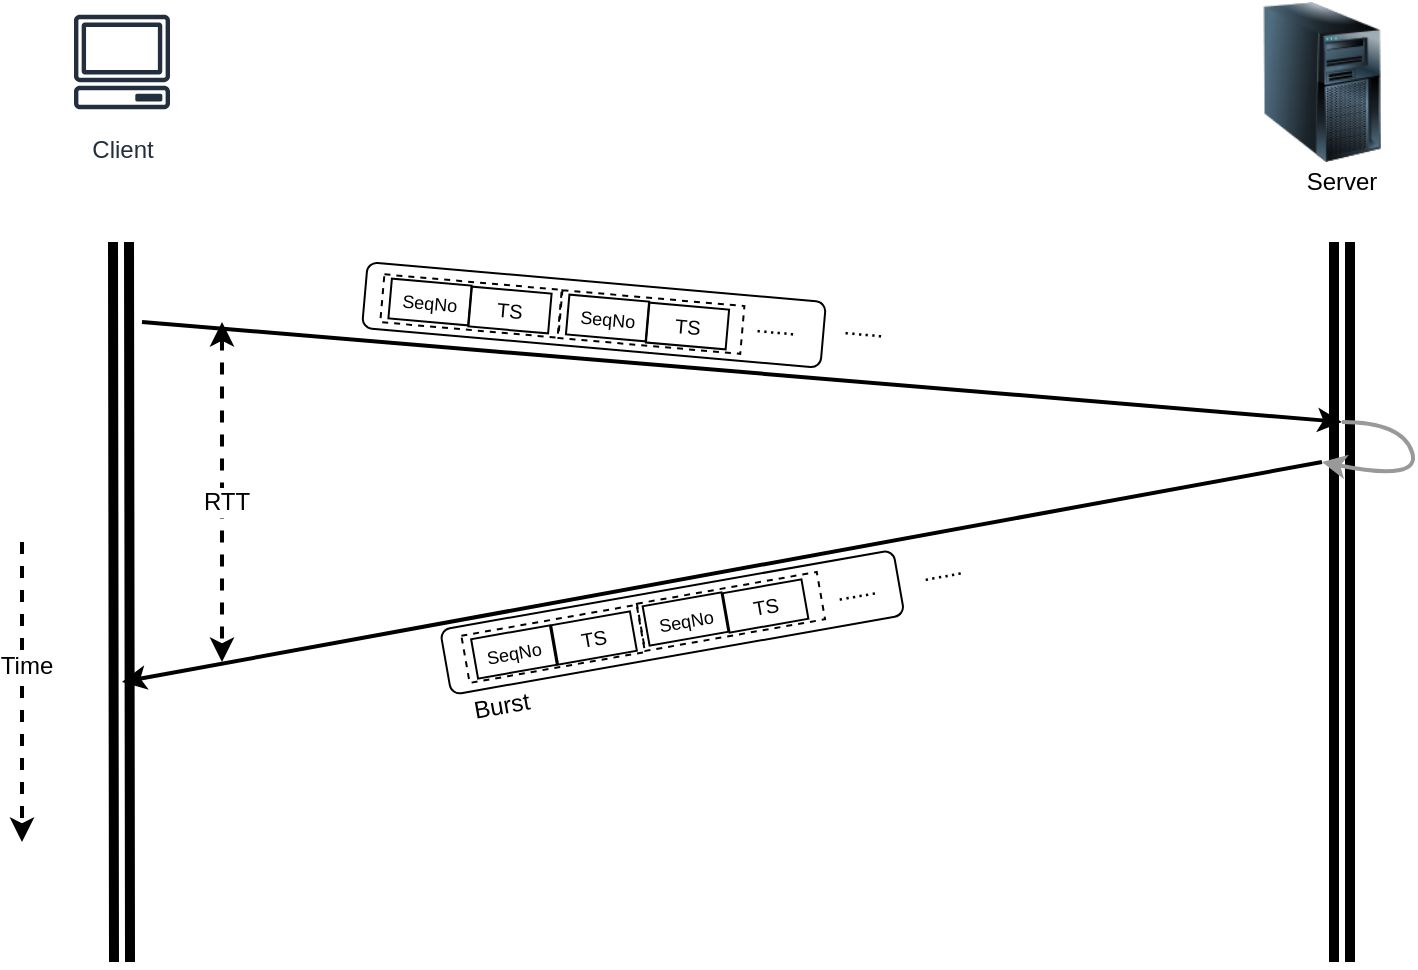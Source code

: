 <mxfile version="12.6.6" type="github">
  <diagram id="kYeky8b0LC1dGFlgTo5r" name="Page-1">
    <mxGraphModel dx="766" dy="1765" grid="1" gridSize="10" guides="1" tooltips="1" connect="1" arrows="1" fold="1" page="1" pageScale="1" pageWidth="850" pageHeight="1100" math="0" shadow="0">
      <root>
        <mxCell id="0"/>
        <mxCell id="1" parent="0"/>
        <mxCell id="nLx0mnERVW1Fyyu8IXdI-83" value="" style="rounded=0;whiteSpace=wrap;html=1;strokeColor=#000000;fillColor=none;rotation=350;dashed=1;" vertex="1" parent="1">
          <mxGeometry x="348.82" y="372.75" width="91.33" height="23.98" as="geometry"/>
        </mxCell>
        <mxCell id="nLx0mnERVW1Fyyu8IXdI-80" value="" style="rounded=0;whiteSpace=wrap;html=1;strokeColor=#000000;fillColor=none;rotation=350;dashed=1;" vertex="1" parent="1">
          <mxGeometry x="261.08" y="388.96" width="89" height="23.98" as="geometry"/>
        </mxCell>
        <mxCell id="nLx0mnERVW1Fyyu8IXdI-85" value="" style="rounded=1;whiteSpace=wrap;html=1;strokeColor=#000000;fillColor=none;rotation=350;" vertex="1" parent="1">
          <mxGeometry x="250.15" y="373.73" width="230" height="33" as="geometry"/>
        </mxCell>
        <mxCell id="nLx0mnERVW1Fyyu8IXdI-2" value="Client" style="outlineConnect=0;fontColor=#232F3E;gradientColor=none;strokeColor=#232F3E;fillColor=#ffffff;dashed=0;verticalLabelPosition=bottom;verticalAlign=top;align=center;html=1;fontSize=12;fontStyle=0;aspect=fixed;shape=mxgraph.aws4.resourceIcon;resIcon=mxgraph.aws4.client;" vertex="1" parent="1">
          <mxGeometry x="60" y="80" width="60" height="60" as="geometry"/>
        </mxCell>
        <mxCell id="nLx0mnERVW1Fyyu8IXdI-3" value="" style="image;html=1;labelBackgroundColor=#ffffff;image=img/lib/clip_art/computers/Server_Tower_128x128.png" vertex="1" parent="1">
          <mxGeometry x="650" y="80" width="80" height="80" as="geometry"/>
        </mxCell>
        <mxCell id="nLx0mnERVW1Fyyu8IXdI-4" value="" style="shape=link;html=1;strokeWidth=5;" edge="1" parent="1">
          <mxGeometry width="50" height="50" relative="1" as="geometry">
            <mxPoint x="90" y="560" as="sourcePoint"/>
            <mxPoint x="89.5" y="200" as="targetPoint"/>
          </mxGeometry>
        </mxCell>
        <mxCell id="nLx0mnERVW1Fyyu8IXdI-5" value="" style="shape=link;html=1;strokeWidth=5;" edge="1" parent="1">
          <mxGeometry width="50" height="50" relative="1" as="geometry">
            <mxPoint x="700" y="560" as="sourcePoint"/>
            <mxPoint x="700" y="200" as="targetPoint"/>
          </mxGeometry>
        </mxCell>
        <mxCell id="nLx0mnERVW1Fyyu8IXdI-6" value="Server" style="text;html=1;strokeColor=none;fillColor=none;align=center;verticalAlign=middle;whiteSpace=wrap;rounded=0;" vertex="1" parent="1">
          <mxGeometry x="680" y="160" width="40" height="20" as="geometry"/>
        </mxCell>
        <mxCell id="nLx0mnERVW1Fyyu8IXdI-7" value="" style="endArrow=classic;html=1;strokeWidth=2;" edge="1" parent="1">
          <mxGeometry width="50" height="50" relative="1" as="geometry">
            <mxPoint x="100" y="240" as="sourcePoint"/>
            <mxPoint x="700" y="290" as="targetPoint"/>
          </mxGeometry>
        </mxCell>
        <mxCell id="nLx0mnERVW1Fyyu8IXdI-8" value="" style="endArrow=classic;dashed=1;html=1;strokeWidth=2;endFill=1;" edge="1" parent="1">
          <mxGeometry width="50" height="50" relative="1" as="geometry">
            <mxPoint x="40" y="350" as="sourcePoint"/>
            <mxPoint x="40" y="500" as="targetPoint"/>
            <Array as="points"/>
          </mxGeometry>
        </mxCell>
        <mxCell id="nLx0mnERVW1Fyyu8IXdI-10" value="Time" style="text;html=1;align=center;verticalAlign=middle;resizable=0;points=[];labelBackgroundColor=#ffffff;" vertex="1" connectable="0" parent="nLx0mnERVW1Fyyu8IXdI-8">
          <mxGeometry x="-0.18" y="2" relative="1" as="geometry">
            <mxPoint as="offset"/>
          </mxGeometry>
        </mxCell>
        <mxCell id="nLx0mnERVW1Fyyu8IXdI-15" value="" style="endArrow=classic;html=1;strokeWidth=2;" edge="1" parent="1">
          <mxGeometry width="50" height="50" relative="1" as="geometry">
            <mxPoint x="690" y="310" as="sourcePoint"/>
            <mxPoint x="90" y="420" as="targetPoint"/>
          </mxGeometry>
        </mxCell>
        <mxCell id="nLx0mnERVW1Fyyu8IXdI-21" value="" style="endArrow=classic;dashed=1;html=1;strokeWidth=2;endFill=1;startArrow=classic;startFill=1;" edge="1" parent="1">
          <mxGeometry width="50" height="50" relative="1" as="geometry">
            <mxPoint x="140" y="240" as="sourcePoint"/>
            <mxPoint x="140" y="410" as="targetPoint"/>
            <Array as="points"/>
          </mxGeometry>
        </mxCell>
        <mxCell id="nLx0mnERVW1Fyyu8IXdI-22" value="RTT" style="text;html=1;align=center;verticalAlign=middle;resizable=0;points=[];labelBackgroundColor=#ffffff;" vertex="1" connectable="0" parent="nLx0mnERVW1Fyyu8IXdI-21">
          <mxGeometry x="-0.18" y="2" relative="1" as="geometry">
            <mxPoint y="20" as="offset"/>
          </mxGeometry>
        </mxCell>
        <mxCell id="nLx0mnERVW1Fyyu8IXdI-77" value="" style="curved=1;endArrow=classic;html=1;strokeWidth=2;strokeColor=#999999;" edge="1" parent="1">
          <mxGeometry width="50" height="50" relative="1" as="geometry">
            <mxPoint x="700" y="290" as="sourcePoint"/>
            <mxPoint x="690" y="310" as="targetPoint"/>
            <Array as="points">
              <mxPoint x="730" y="290"/>
              <mxPoint x="740" y="320"/>
            </Array>
          </mxGeometry>
        </mxCell>
        <mxCell id="nLx0mnERVW1Fyyu8IXdI-78" value="&lt;font style=&quot;font-size: 9px&quot;&gt;SeqNo&lt;/font&gt;" style="rounded=0;whiteSpace=wrap;html=1;strokeColor=#000000;fillColor=none;rotation=350;" vertex="1" parent="1">
          <mxGeometry x="266" y="394.98" width="40" height="20" as="geometry"/>
        </mxCell>
        <mxCell id="nLx0mnERVW1Fyyu8IXdI-79" value="&lt;font size=&quot;1&quot;&gt;TS&lt;/font&gt;" style="rounded=0;whiteSpace=wrap;html=1;strokeColor=#000000;fillColor=none;rotation=350;" vertex="1" parent="1">
          <mxGeometry x="306" y="388" width="40" height="20" as="geometry"/>
        </mxCell>
        <mxCell id="nLx0mnERVW1Fyyu8IXdI-81" value="&lt;font style=&quot;font-size: 9px&quot;&gt;SeqNo&lt;/font&gt;" style="rounded=0;whiteSpace=wrap;html=1;strokeColor=#000000;fillColor=none;rotation=350;" vertex="1" parent="1">
          <mxGeometry x="351.76" y="378.5" width="40" height="20" as="geometry"/>
        </mxCell>
        <mxCell id="nLx0mnERVW1Fyyu8IXdI-82" value="&lt;font size=&quot;1&quot;&gt;TS&lt;/font&gt;" style="rounded=0;whiteSpace=wrap;html=1;strokeColor=#000000;fillColor=none;rotation=350;" vertex="1" parent="1">
          <mxGeometry x="391.76" y="372" width="40" height="20" as="geometry"/>
        </mxCell>
        <mxCell id="nLx0mnERVW1Fyyu8IXdI-86" value="Burst" style="text;html=1;strokeColor=none;fillColor=none;align=center;verticalAlign=middle;whiteSpace=wrap;rounded=0;rotation=350;" vertex="1" parent="1">
          <mxGeometry x="260" y="422" width="40" height="20" as="geometry"/>
        </mxCell>
        <mxCell id="nLx0mnERVW1Fyyu8IXdI-88" value="......" style="text;html=1;strokeColor=none;fillColor=none;align=center;verticalAlign=middle;whiteSpace=wrap;rounded=0;rotation=350;" vertex="1" parent="1">
          <mxGeometry x="436.76" y="363.5" width="40" height="20" as="geometry"/>
        </mxCell>
        <mxCell id="nLx0mnERVW1Fyyu8IXdI-89" value="......" style="text;html=1;strokeColor=none;fillColor=none;align=center;verticalAlign=middle;whiteSpace=wrap;rounded=0;rotation=350;" vertex="1" parent="1">
          <mxGeometry x="480.15" y="353.73" width="40" height="20" as="geometry"/>
        </mxCell>
        <mxCell id="nLx0mnERVW1Fyyu8IXdI-90" value="" style="rounded=1;whiteSpace=wrap;html=1;strokeColor=#000000;fillColor=none;rotation=5;" vertex="1" parent="1">
          <mxGeometry x="211.0" y="220.0" width="230" height="33" as="geometry"/>
        </mxCell>
        <mxCell id="nLx0mnERVW1Fyyu8IXdI-91" value="......" style="text;html=1;strokeColor=none;fillColor=none;align=center;verticalAlign=middle;whiteSpace=wrap;rounded=0;rotation=5;" vertex="1" parent="1">
          <mxGeometry x="441" y="233" width="40" height="20" as="geometry"/>
        </mxCell>
        <mxCell id="nLx0mnERVW1Fyyu8IXdI-92" value="" style="rounded=0;whiteSpace=wrap;html=1;strokeColor=#000000;fillColor=none;rotation=5;dashed=1;" vertex="1" parent="1">
          <mxGeometry x="220" y="220" width="89" height="23.98" as="geometry"/>
        </mxCell>
        <mxCell id="nLx0mnERVW1Fyyu8IXdI-94" value="&lt;font style=&quot;font-size: 9px&quot;&gt;SeqNo&lt;/font&gt;" style="rounded=0;whiteSpace=wrap;html=1;strokeColor=#000000;fillColor=none;rotation=5;" vertex="1" parent="1">
          <mxGeometry x="224" y="220" width="40" height="20" as="geometry"/>
        </mxCell>
        <mxCell id="nLx0mnERVW1Fyyu8IXdI-95" value="&lt;font size=&quot;1&quot;&gt;TS&lt;/font&gt;" style="rounded=0;whiteSpace=wrap;html=1;strokeColor=#000000;fillColor=none;rotation=5;" vertex="1" parent="1">
          <mxGeometry x="264" y="224" width="40" height="20" as="geometry"/>
        </mxCell>
        <mxCell id="nLx0mnERVW1Fyyu8IXdI-96" value="......" style="text;html=1;strokeColor=none;fillColor=none;align=center;verticalAlign=middle;whiteSpace=wrap;rounded=0;rotation=5;" vertex="1" parent="1">
          <mxGeometry x="396.76" y="232.02" width="40" height="20" as="geometry"/>
        </mxCell>
        <mxCell id="nLx0mnERVW1Fyyu8IXdI-97" value="" style="rounded=0;whiteSpace=wrap;html=1;strokeColor=#000000;fillColor=none;rotation=5;dashed=1;" vertex="1" parent="1">
          <mxGeometry x="309" y="228.02" width="91.33" height="23.98" as="geometry"/>
        </mxCell>
        <mxCell id="nLx0mnERVW1Fyyu8IXdI-99" value="&lt;font style=&quot;font-size: 9px&quot;&gt;SeqNo&lt;/font&gt;" style="rounded=0;whiteSpace=wrap;html=1;strokeColor=#000000;fillColor=none;rotation=5;" vertex="1" parent="1">
          <mxGeometry x="312.76" y="228.01" width="40" height="20" as="geometry"/>
        </mxCell>
        <mxCell id="nLx0mnERVW1Fyyu8IXdI-100" value="&lt;font size=&quot;1&quot;&gt;TS&lt;/font&gt;" style="rounded=0;whiteSpace=wrap;html=1;strokeColor=#000000;fillColor=none;rotation=5;" vertex="1" parent="1">
          <mxGeometry x="352.76" y="232.02" width="40" height="20" as="geometry"/>
        </mxCell>
      </root>
    </mxGraphModel>
  </diagram>
</mxfile>
